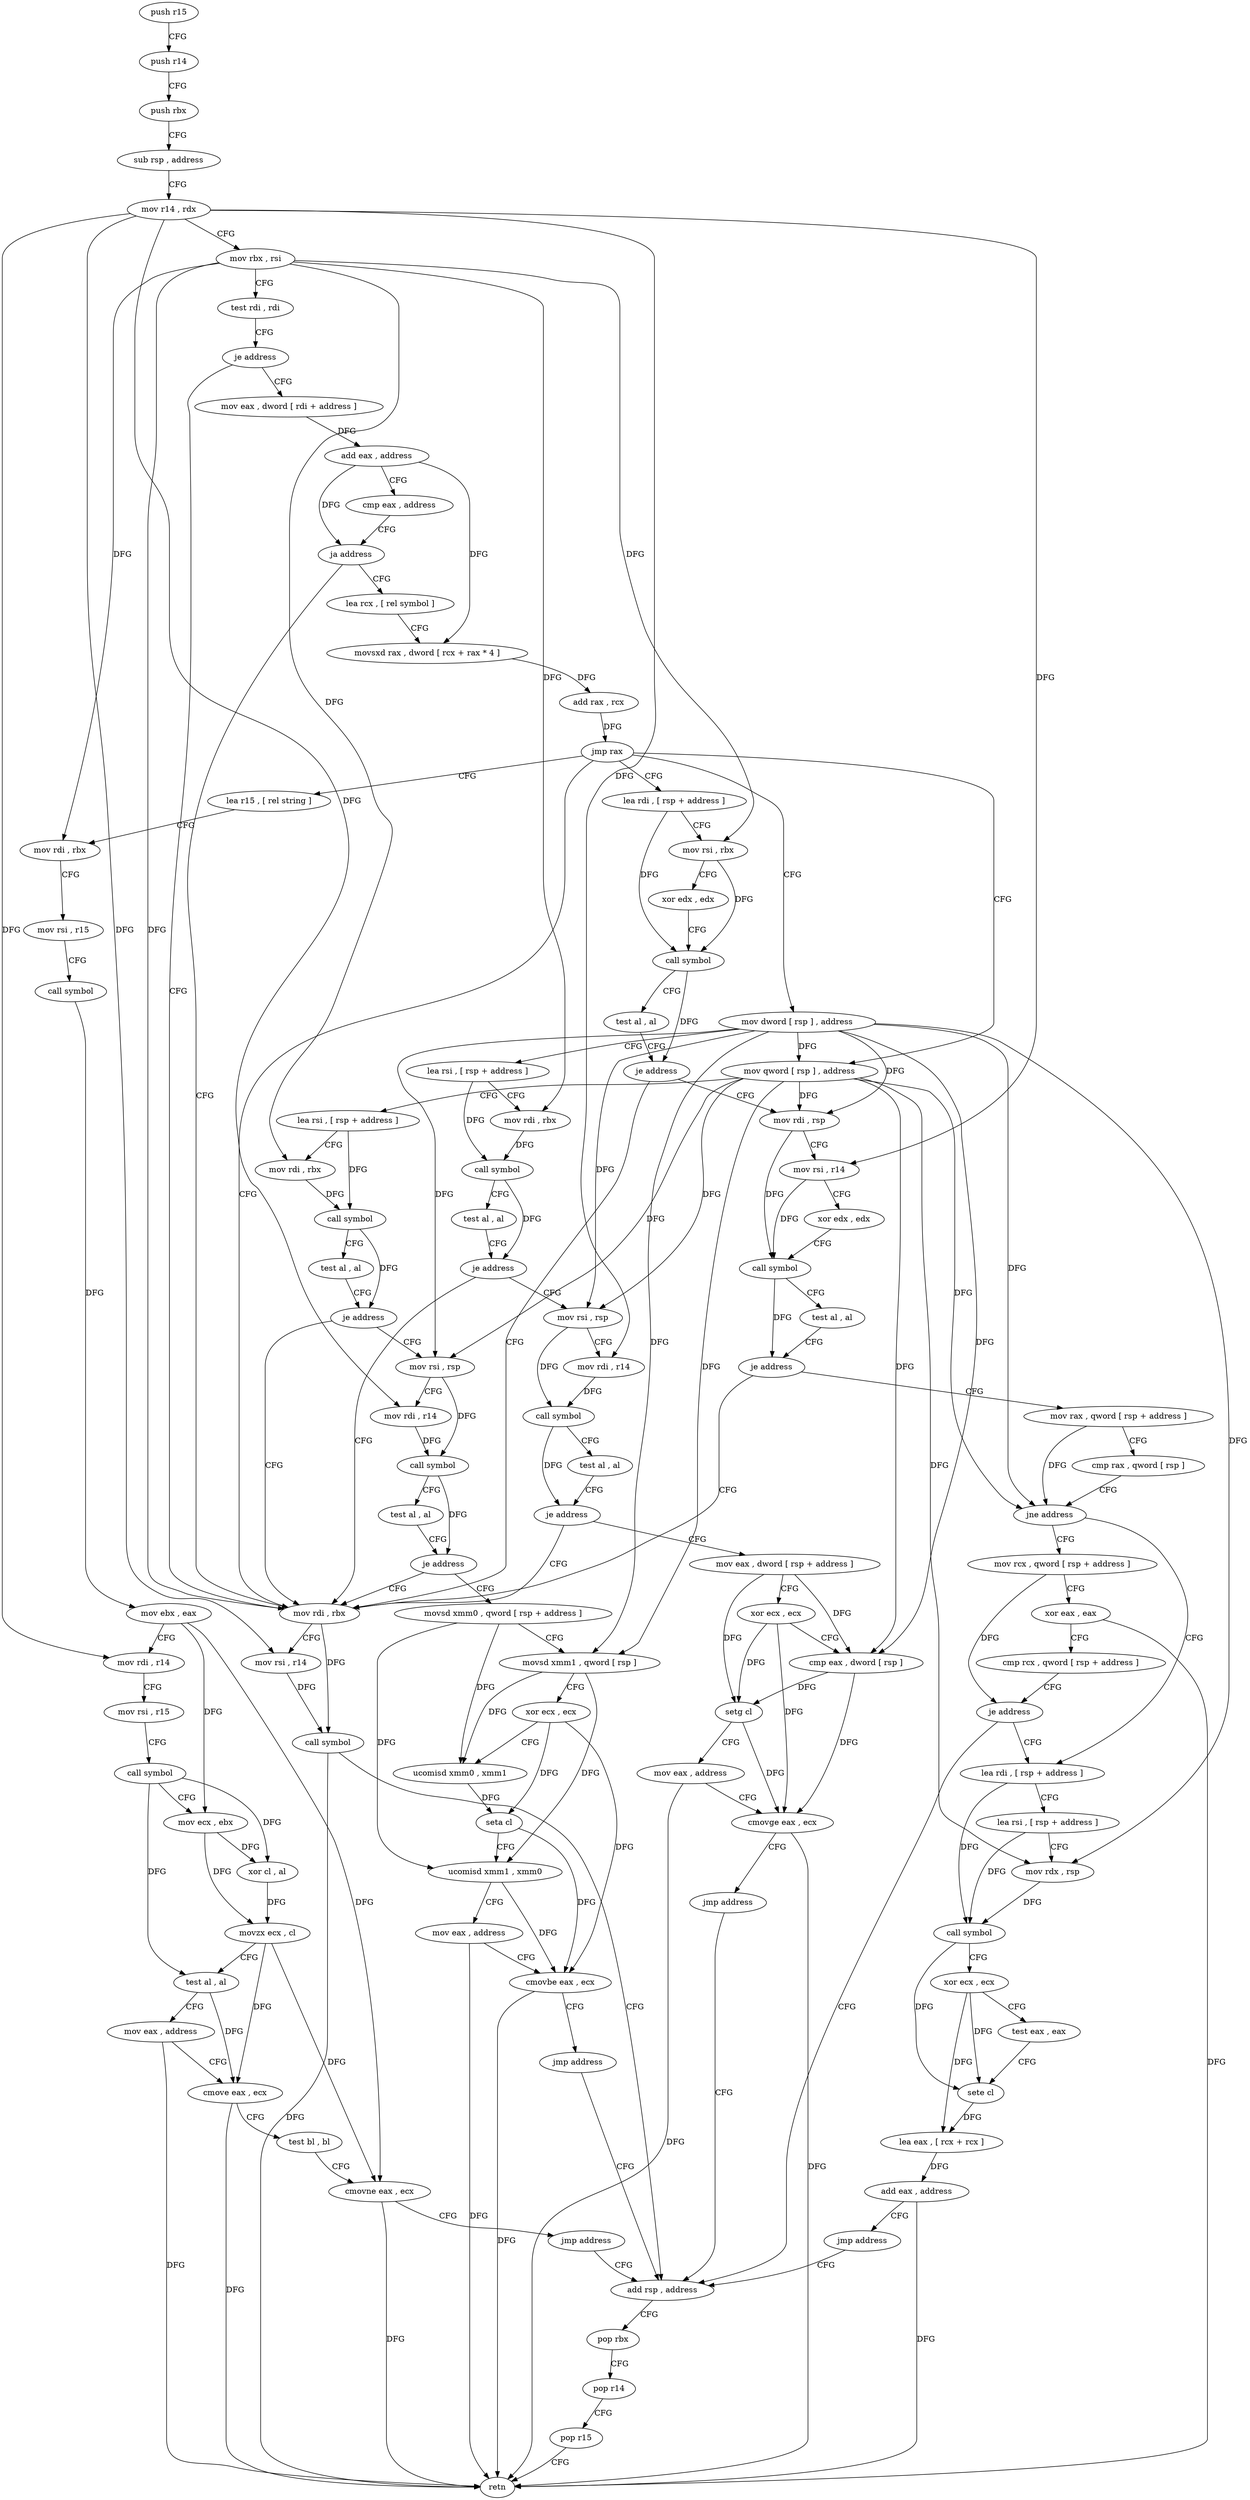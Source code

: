 digraph "func" {
"144032" [label = "push r15" ]
"144034" [label = "push r14" ]
"144036" [label = "push rbx" ]
"144037" [label = "sub rsp , address" ]
"144041" [label = "mov r14 , rdx" ]
"144044" [label = "mov rbx , rsi" ]
"144047" [label = "test rdi , rdi" ]
"144050" [label = "je address" ]
"144393" [label = "mov rdi , rbx" ]
"144056" [label = "mov eax , dword [ rdi + address ]" ]
"144396" [label = "mov rsi , r14" ]
"144399" [label = "call symbol" ]
"144404" [label = "add rsp , address" ]
"144059" [label = "add eax , address" ]
"144062" [label = "cmp eax , address" ]
"144065" [label = "ja address" ]
"144071" [label = "lea rcx , [ rel symbol ]" ]
"144078" [label = "movsxd rax , dword [ rcx + rax * 4 ]" ]
"144082" [label = "add rax , rcx" ]
"144085" [label = "jmp rax" ]
"144087" [label = "mov dword [ rsp ] , address" ]
"144159" [label = "lea r15 , [ rel string ]" ]
"144217" [label = "mov qword [ rsp ] , address" ]
"144299" [label = "lea rdi , [ rsp + address ]" ]
"144094" [label = "lea rsi , [ rsp + address ]" ]
"144099" [label = "mov rdi , rbx" ]
"144102" [label = "call symbol" ]
"144107" [label = "test al , al" ]
"144109" [label = "je address" ]
"144115" [label = "mov rsi , rsp" ]
"144166" [label = "mov rdi , rbx" ]
"144169" [label = "mov rsi , r15" ]
"144172" [label = "call symbol" ]
"144177" [label = "mov ebx , eax" ]
"144179" [label = "mov rdi , r14" ]
"144182" [label = "mov rsi , r15" ]
"144185" [label = "call symbol" ]
"144190" [label = "mov ecx , ebx" ]
"144192" [label = "xor cl , al" ]
"144194" [label = "movzx ecx , cl" ]
"144197" [label = "test al , al" ]
"144199" [label = "mov eax , address" ]
"144204" [label = "cmove eax , ecx" ]
"144207" [label = "test bl , bl" ]
"144209" [label = "cmovne eax , ecx" ]
"144212" [label = "jmp address" ]
"144225" [label = "lea rsi , [ rsp + address ]" ]
"144230" [label = "mov rdi , rbx" ]
"144233" [label = "call symbol" ]
"144238" [label = "test al , al" ]
"144240" [label = "je address" ]
"144246" [label = "mov rsi , rsp" ]
"144304" [label = "mov rsi , rbx" ]
"144307" [label = "xor edx , edx" ]
"144309" [label = "call symbol" ]
"144314" [label = "test al , al" ]
"144316" [label = "je address" ]
"144318" [label = "mov rdi , rsp" ]
"144118" [label = "mov rdi , r14" ]
"144121" [label = "call symbol" ]
"144126" [label = "test al , al" ]
"144128" [label = "je address" ]
"144134" [label = "mov eax , dword [ rsp + address ]" ]
"144408" [label = "pop rbx" ]
"144409" [label = "pop r14" ]
"144411" [label = "pop r15" ]
"144413" [label = "retn" ]
"144249" [label = "mov rdi , r14" ]
"144252" [label = "call symbol" ]
"144257" [label = "test al , al" ]
"144259" [label = "je address" ]
"144265" [label = "movsd xmm0 , qword [ rsp + address ]" ]
"144321" [label = "mov rsi , r14" ]
"144324" [label = "xor edx , edx" ]
"144326" [label = "call symbol" ]
"144331" [label = "test al , al" ]
"144333" [label = "je address" ]
"144335" [label = "mov rax , qword [ rsp + address ]" ]
"144138" [label = "xor ecx , ecx" ]
"144140" [label = "cmp eax , dword [ rsp ]" ]
"144143" [label = "setg cl" ]
"144146" [label = "mov eax , address" ]
"144151" [label = "cmovge eax , ecx" ]
"144154" [label = "jmp address" ]
"144271" [label = "movsd xmm1 , qword [ rsp ]" ]
"144276" [label = "xor ecx , ecx" ]
"144278" [label = "ucomisd xmm0 , xmm1" ]
"144282" [label = "seta cl" ]
"144285" [label = "ucomisd xmm1 , xmm0" ]
"144289" [label = "mov eax , address" ]
"144294" [label = "cmovbe eax , ecx" ]
"144297" [label = "jmp address" ]
"144340" [label = "cmp rax , qword [ rsp ]" ]
"144344" [label = "jne address" ]
"144360" [label = "lea rdi , [ rsp + address ]" ]
"144346" [label = "mov rcx , qword [ rsp + address ]" ]
"144365" [label = "lea rsi , [ rsp + address ]" ]
"144370" [label = "mov rdx , rsp" ]
"144373" [label = "call symbol" ]
"144378" [label = "xor ecx , ecx" ]
"144380" [label = "test eax , eax" ]
"144382" [label = "sete cl" ]
"144385" [label = "lea eax , [ rcx + rcx ]" ]
"144388" [label = "add eax , address" ]
"144391" [label = "jmp address" ]
"144351" [label = "xor eax , eax" ]
"144353" [label = "cmp rcx , qword [ rsp + address ]" ]
"144358" [label = "je address" ]
"144032" -> "144034" [ label = "CFG" ]
"144034" -> "144036" [ label = "CFG" ]
"144036" -> "144037" [ label = "CFG" ]
"144037" -> "144041" [ label = "CFG" ]
"144041" -> "144044" [ label = "CFG" ]
"144041" -> "144396" [ label = "DFG" ]
"144041" -> "144179" [ label = "DFG" ]
"144041" -> "144118" [ label = "DFG" ]
"144041" -> "144249" [ label = "DFG" ]
"144041" -> "144321" [ label = "DFG" ]
"144044" -> "144047" [ label = "CFG" ]
"144044" -> "144393" [ label = "DFG" ]
"144044" -> "144099" [ label = "DFG" ]
"144044" -> "144166" [ label = "DFG" ]
"144044" -> "144230" [ label = "DFG" ]
"144044" -> "144304" [ label = "DFG" ]
"144047" -> "144050" [ label = "CFG" ]
"144050" -> "144393" [ label = "CFG" ]
"144050" -> "144056" [ label = "CFG" ]
"144393" -> "144396" [ label = "CFG" ]
"144393" -> "144399" [ label = "DFG" ]
"144056" -> "144059" [ label = "DFG" ]
"144396" -> "144399" [ label = "DFG" ]
"144399" -> "144404" [ label = "CFG" ]
"144399" -> "144413" [ label = "DFG" ]
"144404" -> "144408" [ label = "CFG" ]
"144059" -> "144062" [ label = "CFG" ]
"144059" -> "144065" [ label = "DFG" ]
"144059" -> "144078" [ label = "DFG" ]
"144062" -> "144065" [ label = "CFG" ]
"144065" -> "144393" [ label = "CFG" ]
"144065" -> "144071" [ label = "CFG" ]
"144071" -> "144078" [ label = "CFG" ]
"144078" -> "144082" [ label = "DFG" ]
"144082" -> "144085" [ label = "DFG" ]
"144085" -> "144087" [ label = "CFG" ]
"144085" -> "144159" [ label = "CFG" ]
"144085" -> "144217" [ label = "CFG" ]
"144085" -> "144299" [ label = "CFG" ]
"144085" -> "144393" [ label = "CFG" ]
"144087" -> "144094" [ label = "CFG" ]
"144087" -> "144140" [ label = "DFG" ]
"144087" -> "144271" [ label = "DFG" ]
"144087" -> "144344" [ label = "DFG" ]
"144087" -> "144217" [ label = "DFG" ]
"144087" -> "144115" [ label = "DFG" ]
"144087" -> "144246" [ label = "DFG" ]
"144087" -> "144318" [ label = "DFG" ]
"144087" -> "144370" [ label = "DFG" ]
"144159" -> "144166" [ label = "CFG" ]
"144217" -> "144225" [ label = "CFG" ]
"144217" -> "144115" [ label = "DFG" ]
"144217" -> "144246" [ label = "DFG" ]
"144217" -> "144318" [ label = "DFG" ]
"144217" -> "144140" [ label = "DFG" ]
"144217" -> "144271" [ label = "DFG" ]
"144217" -> "144344" [ label = "DFG" ]
"144217" -> "144370" [ label = "DFG" ]
"144299" -> "144304" [ label = "CFG" ]
"144299" -> "144309" [ label = "DFG" ]
"144094" -> "144099" [ label = "CFG" ]
"144094" -> "144102" [ label = "DFG" ]
"144099" -> "144102" [ label = "DFG" ]
"144102" -> "144107" [ label = "CFG" ]
"144102" -> "144109" [ label = "DFG" ]
"144107" -> "144109" [ label = "CFG" ]
"144109" -> "144393" [ label = "CFG" ]
"144109" -> "144115" [ label = "CFG" ]
"144115" -> "144118" [ label = "CFG" ]
"144115" -> "144121" [ label = "DFG" ]
"144166" -> "144169" [ label = "CFG" ]
"144169" -> "144172" [ label = "CFG" ]
"144172" -> "144177" [ label = "DFG" ]
"144177" -> "144179" [ label = "CFG" ]
"144177" -> "144190" [ label = "DFG" ]
"144177" -> "144209" [ label = "DFG" ]
"144179" -> "144182" [ label = "CFG" ]
"144182" -> "144185" [ label = "CFG" ]
"144185" -> "144190" [ label = "CFG" ]
"144185" -> "144192" [ label = "DFG" ]
"144185" -> "144197" [ label = "DFG" ]
"144190" -> "144192" [ label = "DFG" ]
"144190" -> "144194" [ label = "DFG" ]
"144192" -> "144194" [ label = "DFG" ]
"144194" -> "144197" [ label = "CFG" ]
"144194" -> "144204" [ label = "DFG" ]
"144194" -> "144209" [ label = "DFG" ]
"144197" -> "144199" [ label = "CFG" ]
"144197" -> "144204" [ label = "DFG" ]
"144199" -> "144204" [ label = "CFG" ]
"144199" -> "144413" [ label = "DFG" ]
"144204" -> "144207" [ label = "CFG" ]
"144204" -> "144413" [ label = "DFG" ]
"144207" -> "144209" [ label = "CFG" ]
"144209" -> "144212" [ label = "CFG" ]
"144209" -> "144413" [ label = "DFG" ]
"144212" -> "144404" [ label = "CFG" ]
"144225" -> "144230" [ label = "CFG" ]
"144225" -> "144233" [ label = "DFG" ]
"144230" -> "144233" [ label = "DFG" ]
"144233" -> "144238" [ label = "CFG" ]
"144233" -> "144240" [ label = "DFG" ]
"144238" -> "144240" [ label = "CFG" ]
"144240" -> "144393" [ label = "CFG" ]
"144240" -> "144246" [ label = "CFG" ]
"144246" -> "144249" [ label = "CFG" ]
"144246" -> "144252" [ label = "DFG" ]
"144304" -> "144307" [ label = "CFG" ]
"144304" -> "144309" [ label = "DFG" ]
"144307" -> "144309" [ label = "CFG" ]
"144309" -> "144314" [ label = "CFG" ]
"144309" -> "144316" [ label = "DFG" ]
"144314" -> "144316" [ label = "CFG" ]
"144316" -> "144393" [ label = "CFG" ]
"144316" -> "144318" [ label = "CFG" ]
"144318" -> "144321" [ label = "CFG" ]
"144318" -> "144326" [ label = "DFG" ]
"144118" -> "144121" [ label = "DFG" ]
"144121" -> "144126" [ label = "CFG" ]
"144121" -> "144128" [ label = "DFG" ]
"144126" -> "144128" [ label = "CFG" ]
"144128" -> "144393" [ label = "CFG" ]
"144128" -> "144134" [ label = "CFG" ]
"144134" -> "144138" [ label = "CFG" ]
"144134" -> "144140" [ label = "DFG" ]
"144134" -> "144143" [ label = "DFG" ]
"144408" -> "144409" [ label = "CFG" ]
"144409" -> "144411" [ label = "CFG" ]
"144411" -> "144413" [ label = "CFG" ]
"144249" -> "144252" [ label = "DFG" ]
"144252" -> "144257" [ label = "CFG" ]
"144252" -> "144259" [ label = "DFG" ]
"144257" -> "144259" [ label = "CFG" ]
"144259" -> "144393" [ label = "CFG" ]
"144259" -> "144265" [ label = "CFG" ]
"144265" -> "144271" [ label = "CFG" ]
"144265" -> "144278" [ label = "DFG" ]
"144265" -> "144285" [ label = "DFG" ]
"144321" -> "144324" [ label = "CFG" ]
"144321" -> "144326" [ label = "DFG" ]
"144324" -> "144326" [ label = "CFG" ]
"144326" -> "144331" [ label = "CFG" ]
"144326" -> "144333" [ label = "DFG" ]
"144331" -> "144333" [ label = "CFG" ]
"144333" -> "144393" [ label = "CFG" ]
"144333" -> "144335" [ label = "CFG" ]
"144335" -> "144340" [ label = "CFG" ]
"144335" -> "144344" [ label = "DFG" ]
"144138" -> "144140" [ label = "CFG" ]
"144138" -> "144143" [ label = "DFG" ]
"144138" -> "144151" [ label = "DFG" ]
"144140" -> "144143" [ label = "DFG" ]
"144140" -> "144151" [ label = "DFG" ]
"144143" -> "144146" [ label = "CFG" ]
"144143" -> "144151" [ label = "DFG" ]
"144146" -> "144151" [ label = "CFG" ]
"144146" -> "144413" [ label = "DFG" ]
"144151" -> "144154" [ label = "CFG" ]
"144151" -> "144413" [ label = "DFG" ]
"144154" -> "144404" [ label = "CFG" ]
"144271" -> "144276" [ label = "CFG" ]
"144271" -> "144278" [ label = "DFG" ]
"144271" -> "144285" [ label = "DFG" ]
"144276" -> "144278" [ label = "CFG" ]
"144276" -> "144282" [ label = "DFG" ]
"144276" -> "144294" [ label = "DFG" ]
"144278" -> "144282" [ label = "DFG" ]
"144282" -> "144285" [ label = "CFG" ]
"144282" -> "144294" [ label = "DFG" ]
"144285" -> "144289" [ label = "CFG" ]
"144285" -> "144294" [ label = "DFG" ]
"144289" -> "144294" [ label = "CFG" ]
"144289" -> "144413" [ label = "DFG" ]
"144294" -> "144297" [ label = "CFG" ]
"144294" -> "144413" [ label = "DFG" ]
"144297" -> "144404" [ label = "CFG" ]
"144340" -> "144344" [ label = "CFG" ]
"144344" -> "144360" [ label = "CFG" ]
"144344" -> "144346" [ label = "CFG" ]
"144360" -> "144365" [ label = "CFG" ]
"144360" -> "144373" [ label = "DFG" ]
"144346" -> "144351" [ label = "CFG" ]
"144346" -> "144358" [ label = "DFG" ]
"144365" -> "144370" [ label = "CFG" ]
"144365" -> "144373" [ label = "DFG" ]
"144370" -> "144373" [ label = "DFG" ]
"144373" -> "144378" [ label = "CFG" ]
"144373" -> "144382" [ label = "DFG" ]
"144378" -> "144380" [ label = "CFG" ]
"144378" -> "144382" [ label = "DFG" ]
"144378" -> "144385" [ label = "DFG" ]
"144380" -> "144382" [ label = "CFG" ]
"144382" -> "144385" [ label = "DFG" ]
"144385" -> "144388" [ label = "DFG" ]
"144388" -> "144391" [ label = "CFG" ]
"144388" -> "144413" [ label = "DFG" ]
"144391" -> "144404" [ label = "CFG" ]
"144351" -> "144353" [ label = "CFG" ]
"144351" -> "144413" [ label = "DFG" ]
"144353" -> "144358" [ label = "CFG" ]
"144358" -> "144404" [ label = "CFG" ]
"144358" -> "144360" [ label = "CFG" ]
}
